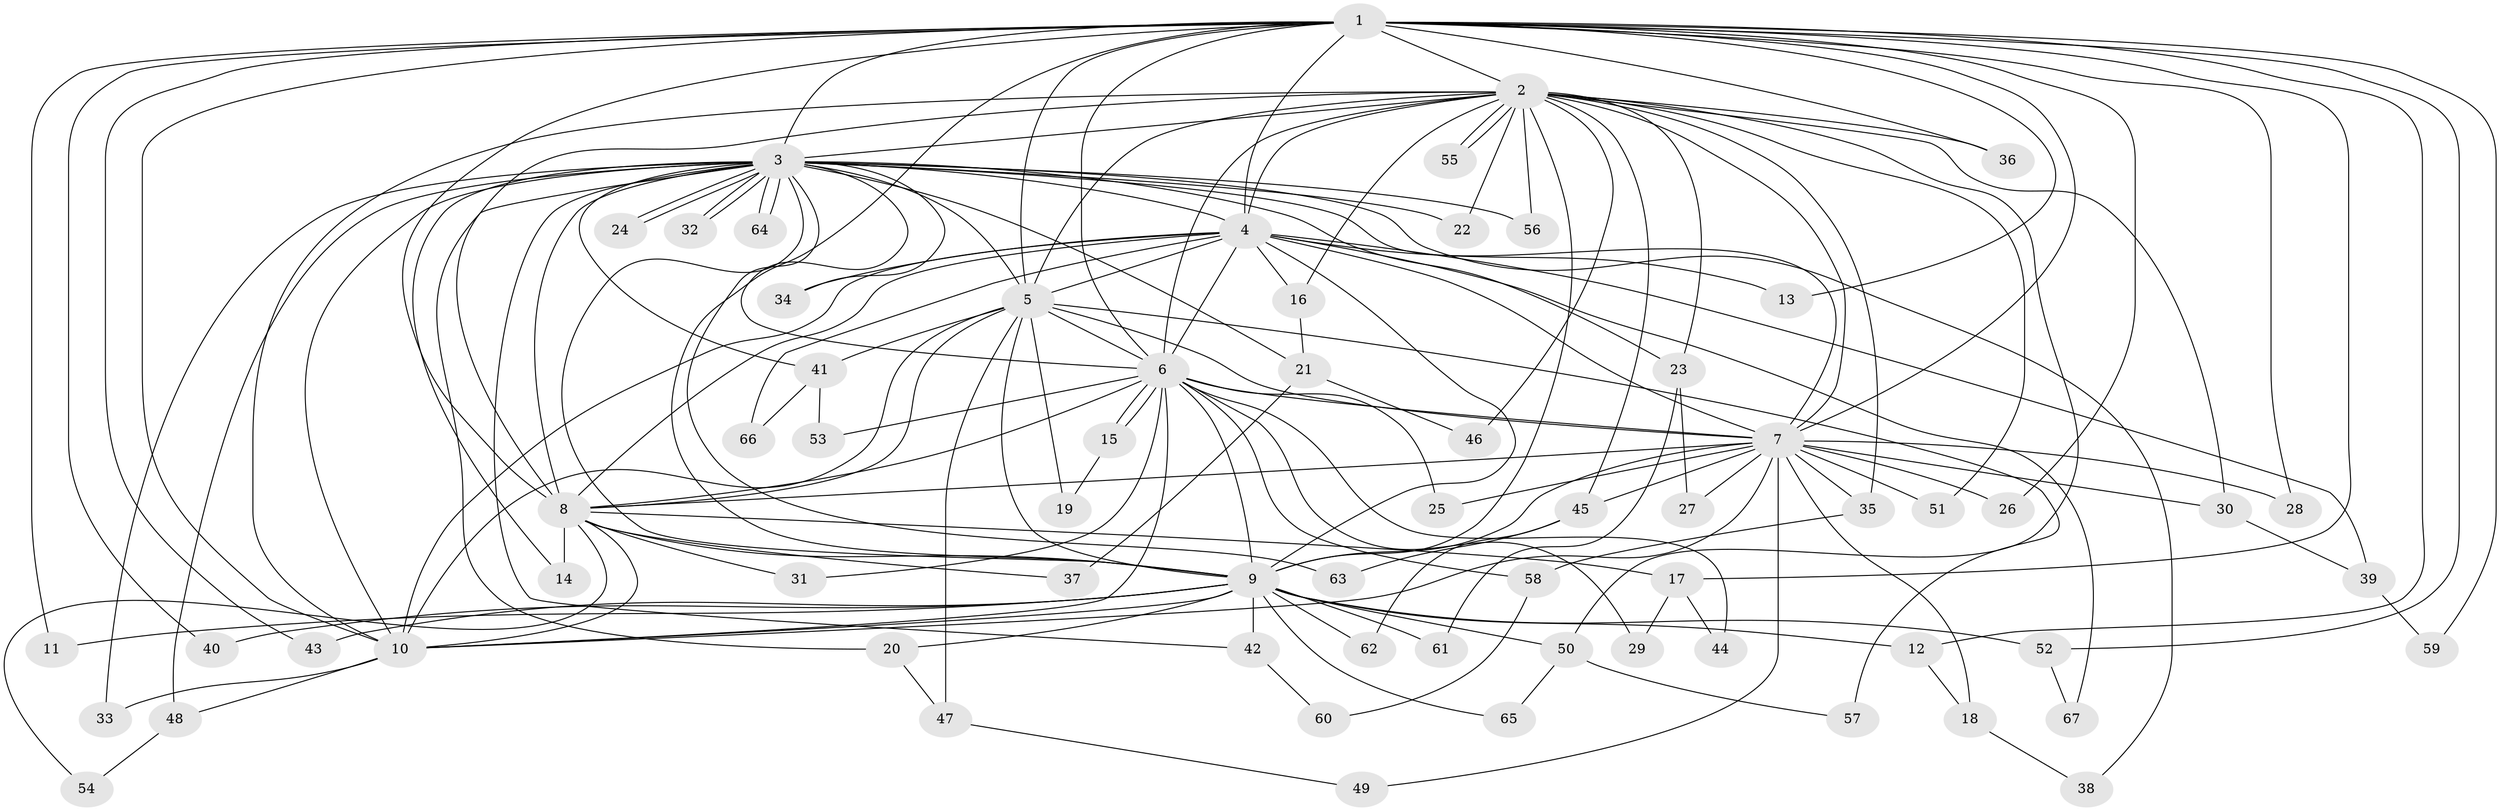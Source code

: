// coarse degree distribution, {1: 0.6, 2: 0.25, 8: 0.05, 7: 0.05, 13: 0.05}
// Generated by graph-tools (version 1.1) at 2025/49/03/04/25 21:49:50]
// undirected, 67 vertices, 159 edges
graph export_dot {
graph [start="1"]
  node [color=gray90,style=filled];
  1;
  2;
  3;
  4;
  5;
  6;
  7;
  8;
  9;
  10;
  11;
  12;
  13;
  14;
  15;
  16;
  17;
  18;
  19;
  20;
  21;
  22;
  23;
  24;
  25;
  26;
  27;
  28;
  29;
  30;
  31;
  32;
  33;
  34;
  35;
  36;
  37;
  38;
  39;
  40;
  41;
  42;
  43;
  44;
  45;
  46;
  47;
  48;
  49;
  50;
  51;
  52;
  53;
  54;
  55;
  56;
  57;
  58;
  59;
  60;
  61;
  62;
  63;
  64;
  65;
  66;
  67;
  1 -- 2;
  1 -- 3;
  1 -- 4;
  1 -- 5;
  1 -- 6;
  1 -- 7;
  1 -- 8;
  1 -- 9;
  1 -- 10;
  1 -- 11;
  1 -- 12;
  1 -- 13;
  1 -- 17;
  1 -- 26;
  1 -- 28;
  1 -- 36;
  1 -- 40;
  1 -- 43;
  1 -- 52;
  1 -- 59;
  2 -- 3;
  2 -- 4;
  2 -- 5;
  2 -- 6;
  2 -- 7;
  2 -- 8;
  2 -- 9;
  2 -- 10;
  2 -- 16;
  2 -- 22;
  2 -- 23;
  2 -- 30;
  2 -- 35;
  2 -- 36;
  2 -- 45;
  2 -- 46;
  2 -- 50;
  2 -- 51;
  2 -- 55;
  2 -- 55;
  2 -- 56;
  3 -- 4;
  3 -- 5;
  3 -- 6;
  3 -- 7;
  3 -- 8;
  3 -- 9;
  3 -- 10;
  3 -- 14;
  3 -- 20;
  3 -- 21;
  3 -- 22;
  3 -- 23;
  3 -- 24;
  3 -- 24;
  3 -- 32;
  3 -- 32;
  3 -- 33;
  3 -- 34;
  3 -- 38;
  3 -- 41;
  3 -- 42;
  3 -- 48;
  3 -- 56;
  3 -- 63;
  3 -- 64;
  3 -- 64;
  4 -- 5;
  4 -- 6;
  4 -- 7;
  4 -- 8;
  4 -- 9;
  4 -- 10;
  4 -- 13;
  4 -- 16;
  4 -- 34;
  4 -- 39;
  4 -- 66;
  4 -- 67;
  5 -- 6;
  5 -- 7;
  5 -- 8;
  5 -- 9;
  5 -- 10;
  5 -- 19;
  5 -- 41;
  5 -- 47;
  5 -- 57;
  6 -- 7;
  6 -- 8;
  6 -- 9;
  6 -- 10;
  6 -- 15;
  6 -- 15;
  6 -- 25;
  6 -- 29;
  6 -- 31;
  6 -- 44;
  6 -- 53;
  6 -- 58;
  7 -- 8;
  7 -- 9;
  7 -- 10;
  7 -- 18;
  7 -- 25;
  7 -- 26;
  7 -- 27;
  7 -- 28;
  7 -- 30;
  7 -- 35;
  7 -- 45;
  7 -- 49;
  7 -- 51;
  8 -- 9;
  8 -- 10;
  8 -- 14;
  8 -- 17;
  8 -- 31;
  8 -- 37;
  8 -- 54;
  9 -- 10;
  9 -- 11;
  9 -- 12;
  9 -- 20;
  9 -- 40;
  9 -- 42;
  9 -- 43;
  9 -- 50;
  9 -- 52;
  9 -- 61;
  9 -- 62;
  9 -- 65;
  10 -- 33;
  10 -- 48;
  12 -- 18;
  15 -- 19;
  16 -- 21;
  17 -- 29;
  17 -- 44;
  18 -- 38;
  20 -- 47;
  21 -- 37;
  21 -- 46;
  23 -- 27;
  23 -- 61;
  30 -- 39;
  35 -- 58;
  39 -- 59;
  41 -- 53;
  41 -- 66;
  42 -- 60;
  45 -- 62;
  45 -- 63;
  47 -- 49;
  48 -- 54;
  50 -- 57;
  50 -- 65;
  52 -- 67;
  58 -- 60;
}
